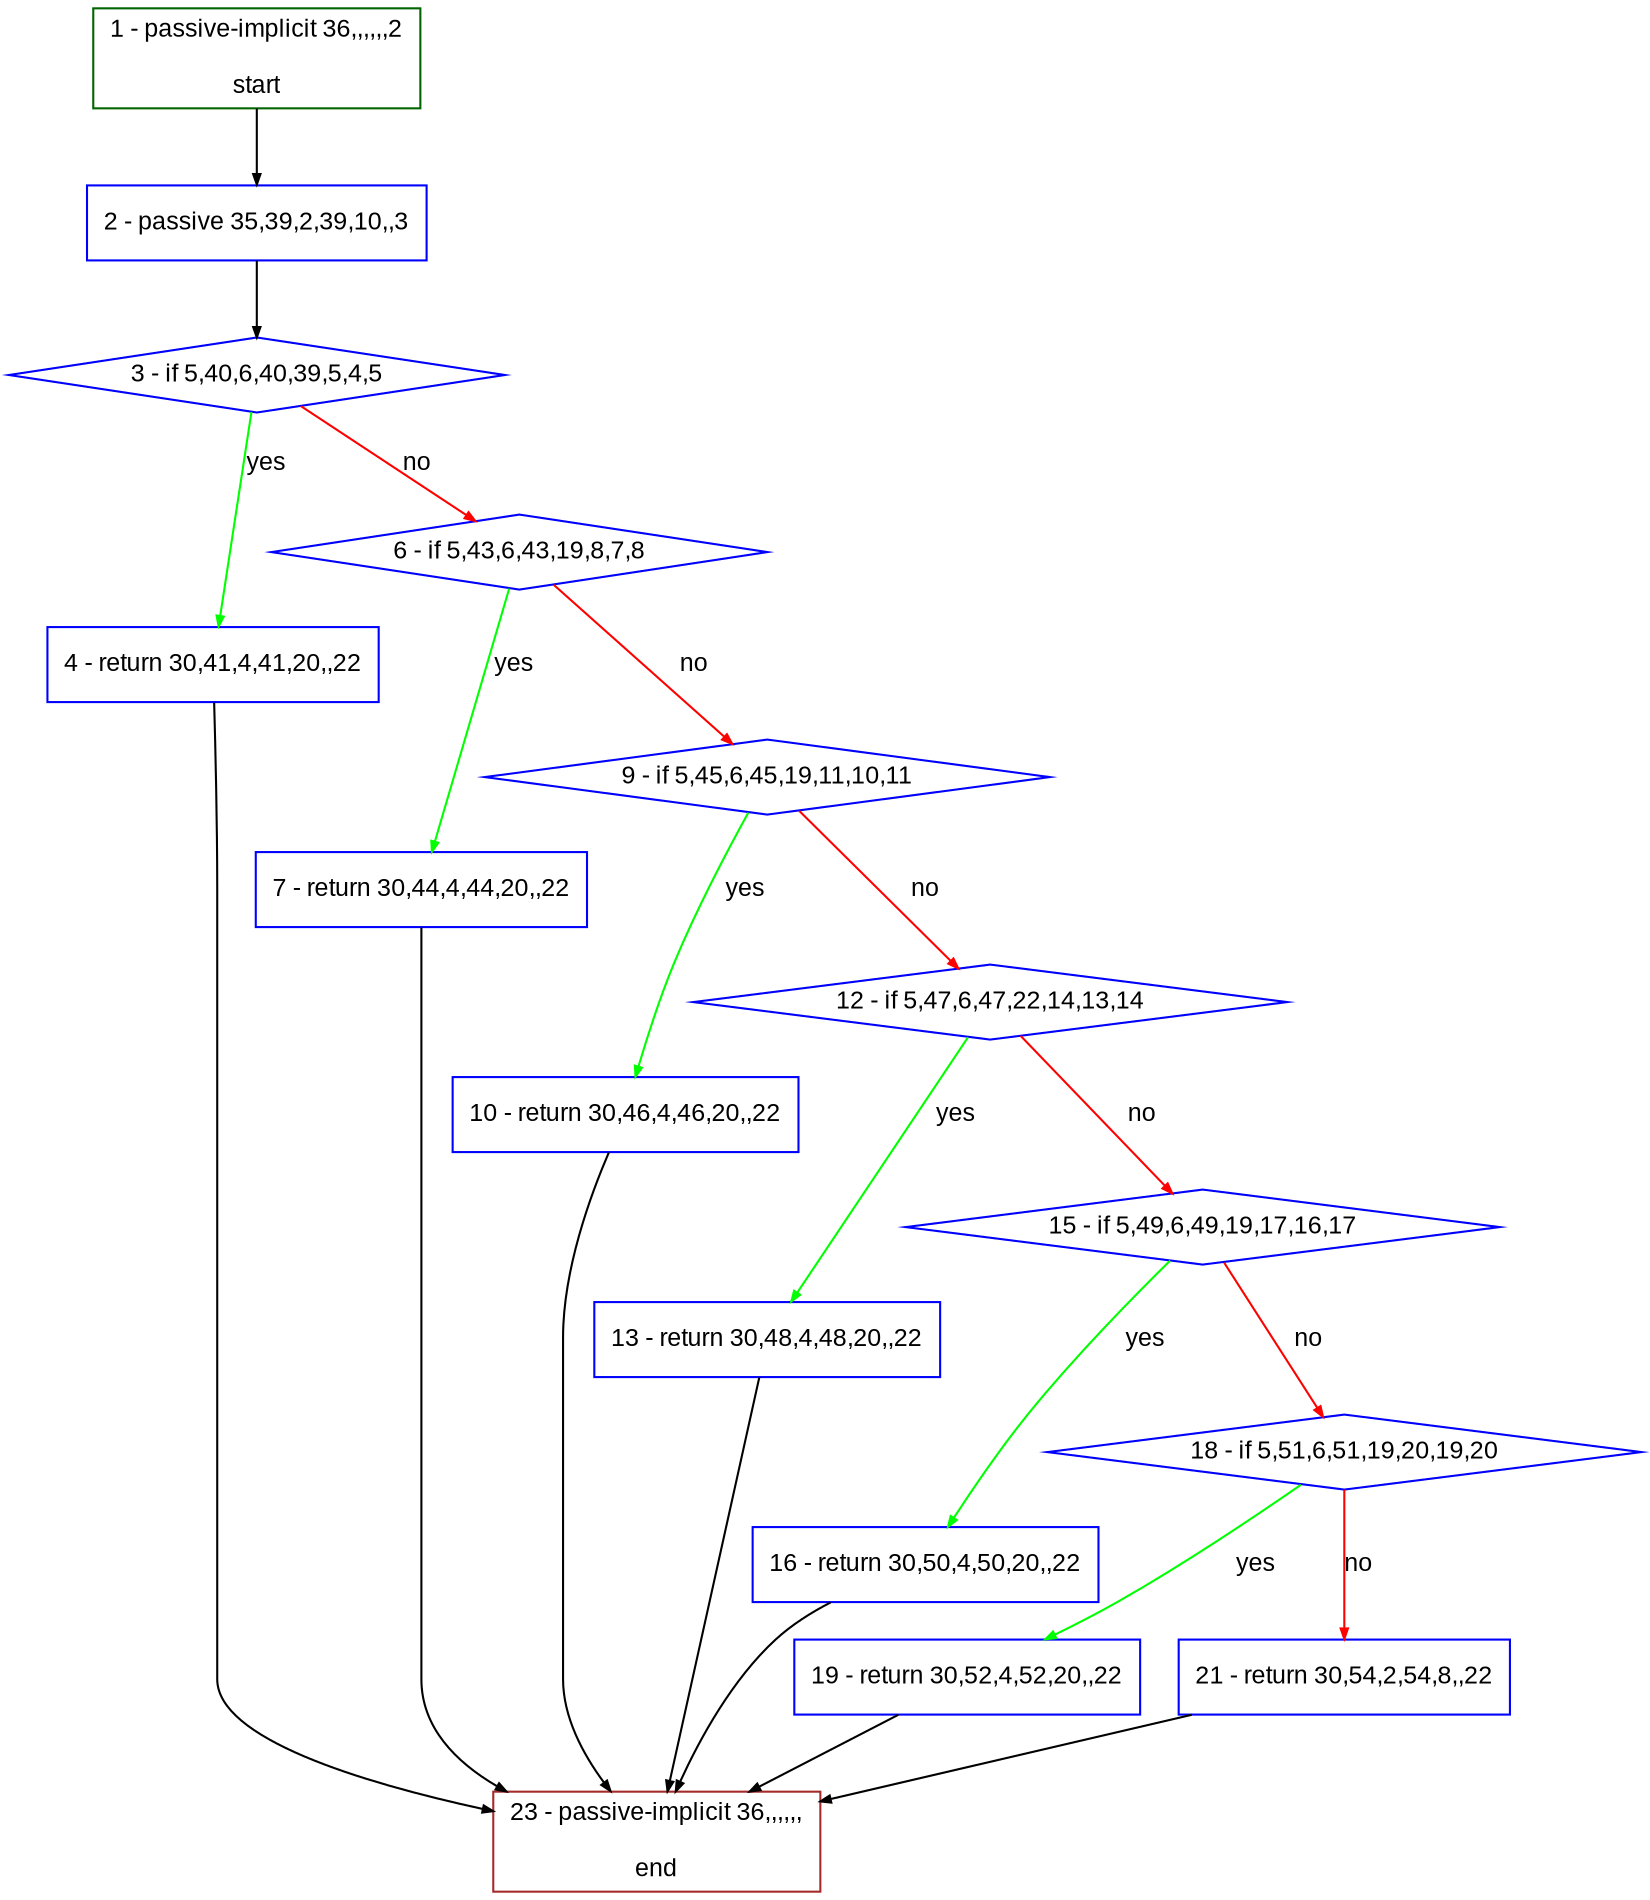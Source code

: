 digraph "" {
  graph [bgcolor="white", fillcolor="#FFFFCC", pack="true", packmode="clust", fontname="Arial", label="", fontsize="12", compound="true", style="rounded,filled"];
  node [node_initialized="no", fillcolor="white", fontname="Arial", label="", color="grey", fontsize="12", fixedsize="false", compound="true", shape="rectangle", style="filled"];
  edge [arrowtail="none", lhead="", fontcolor="black", fontname="Arial", label="", color="black", fontsize="12", arrowhead="normal", arrowsize="0.5", compound="true", ltail="", dir="forward"];
  __N1 [fillcolor="#ffffff", label="2 - passive 35,39,2,39,10,,3", color="#0000ff", shape="box", style="filled"];
  __N2 [fillcolor="#ffffff", label="1 - passive-implicit 36,,,,,,2\n\nstart", color="#006400", shape="box", style="filled"];
  __N3 [fillcolor="#ffffff", label="3 - if 5,40,6,40,39,5,4,5", color="#0000ff", shape="diamond", style="filled"];
  __N4 [fillcolor="#ffffff", label="4 - return 30,41,4,41,20,,22", color="#0000ff", shape="box", style="filled"];
  __N5 [fillcolor="#ffffff", label="6 - if 5,43,6,43,19,8,7,8", color="#0000ff", shape="diamond", style="filled"];
  __N6 [fillcolor="#ffffff", label="23 - passive-implicit 36,,,,,,\n\nend", color="#a52a2a", shape="box", style="filled"];
  __N7 [fillcolor="#ffffff", label="7 - return 30,44,4,44,20,,22", color="#0000ff", shape="box", style="filled"];
  __N8 [fillcolor="#ffffff", label="9 - if 5,45,6,45,19,11,10,11", color="#0000ff", shape="diamond", style="filled"];
  __N9 [fillcolor="#ffffff", label="10 - return 30,46,4,46,20,,22", color="#0000ff", shape="box", style="filled"];
  __N10 [fillcolor="#ffffff", label="12 - if 5,47,6,47,22,14,13,14", color="#0000ff", shape="diamond", style="filled"];
  __N11 [fillcolor="#ffffff", label="13 - return 30,48,4,48,20,,22", color="#0000ff", shape="box", style="filled"];
  __N12 [fillcolor="#ffffff", label="15 - if 5,49,6,49,19,17,16,17", color="#0000ff", shape="diamond", style="filled"];
  __N13 [fillcolor="#ffffff", label="16 - return 30,50,4,50,20,,22", color="#0000ff", shape="box", style="filled"];
  __N14 [fillcolor="#ffffff", label="18 - if 5,51,6,51,19,20,19,20", color="#0000ff", shape="diamond", style="filled"];
  __N15 [fillcolor="#ffffff", label="19 - return 30,52,4,52,20,,22", color="#0000ff", shape="box", style="filled"];
  __N16 [fillcolor="#ffffff", label="21 - return 30,54,2,54,8,,22", color="#0000ff", shape="box", style="filled"];
  __N2 -> __N1 [arrowtail="none", color="#000000", label="", arrowhead="normal", dir="forward"];
  __N1 -> __N3 [arrowtail="none", color="#000000", label="", arrowhead="normal", dir="forward"];
  __N3 -> __N4 [arrowtail="none", color="#00ff00", label="yes", arrowhead="normal", dir="forward"];
  __N3 -> __N5 [arrowtail="none", color="#ff0000", label="no", arrowhead="normal", dir="forward"];
  __N4 -> __N6 [arrowtail="none", color="#000000", label="", arrowhead="normal", dir="forward"];
  __N5 -> __N7 [arrowtail="none", color="#00ff00", label="yes", arrowhead="normal", dir="forward"];
  __N5 -> __N8 [arrowtail="none", color="#ff0000", label="no", arrowhead="normal", dir="forward"];
  __N7 -> __N6 [arrowtail="none", color="#000000", label="", arrowhead="normal", dir="forward"];
  __N8 -> __N9 [arrowtail="none", color="#00ff00", label="yes", arrowhead="normal", dir="forward"];
  __N8 -> __N10 [arrowtail="none", color="#ff0000", label="no", arrowhead="normal", dir="forward"];
  __N9 -> __N6 [arrowtail="none", color="#000000", label="", arrowhead="normal", dir="forward"];
  __N10 -> __N11 [arrowtail="none", color="#00ff00", label="yes", arrowhead="normal", dir="forward"];
  __N10 -> __N12 [arrowtail="none", color="#ff0000", label="no", arrowhead="normal", dir="forward"];
  __N11 -> __N6 [arrowtail="none", color="#000000", label="", arrowhead="normal", dir="forward"];
  __N12 -> __N13 [arrowtail="none", color="#00ff00", label="yes", arrowhead="normal", dir="forward"];
  __N12 -> __N14 [arrowtail="none", color="#ff0000", label="no", arrowhead="normal", dir="forward"];
  __N13 -> __N6 [arrowtail="none", color="#000000", label="", arrowhead="normal", dir="forward"];
  __N14 -> __N15 [arrowtail="none", color="#00ff00", label="yes", arrowhead="normal", dir="forward"];
  __N14 -> __N16 [arrowtail="none", color="#ff0000", label="no", arrowhead="normal", dir="forward"];
  __N15 -> __N6 [arrowtail="none", color="#000000", label="", arrowhead="normal", dir="forward"];
  __N16 -> __N6 [arrowtail="none", color="#000000", label="", arrowhead="normal", dir="forward"];
}
